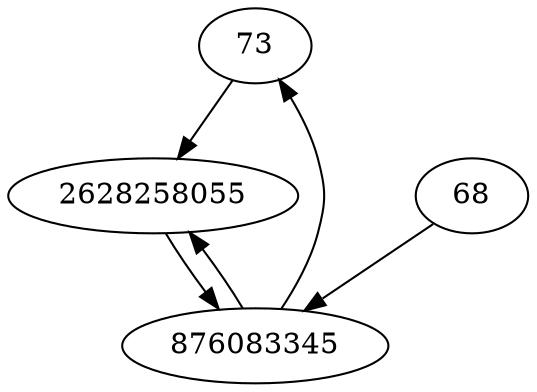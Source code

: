 strict digraph  {
73;
876083345;
68;
2628258055;
73 -> 2628258055;
876083345 -> 73;
876083345 -> 2628258055;
68 -> 876083345;
2628258055 -> 876083345;
}
